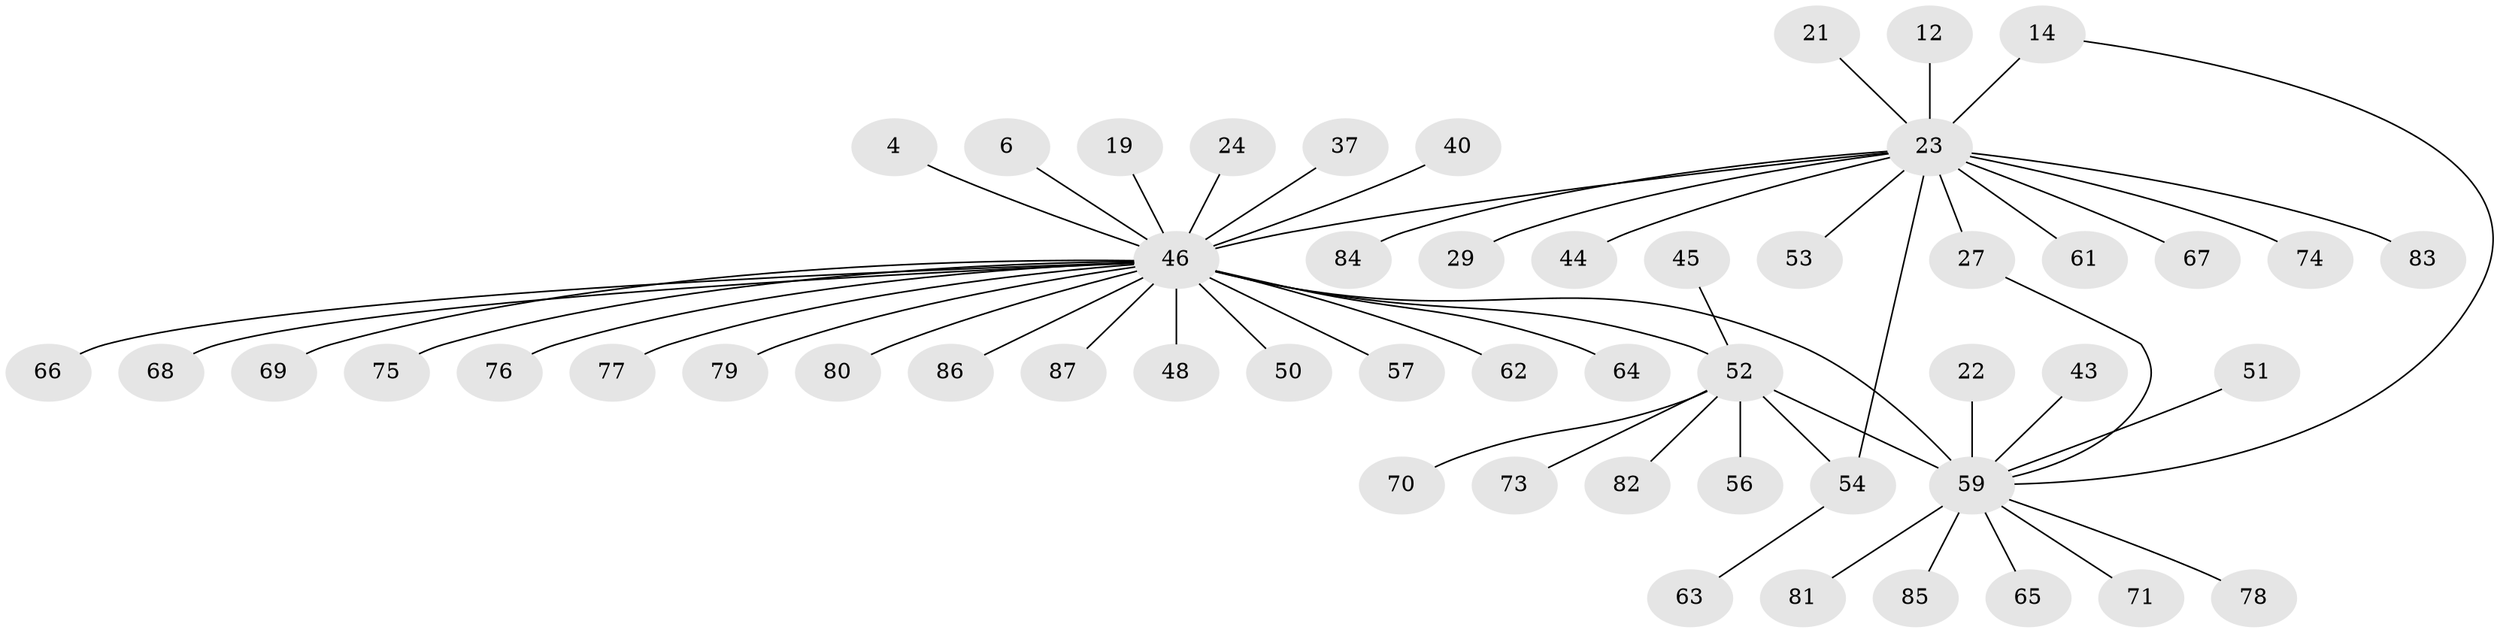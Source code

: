 // original degree distribution, {26: 0.011494252873563218, 2: 0.2988505747126437, 14: 0.011494252873563218, 1: 0.5287356321839081, 4: 0.06896551724137931, 6: 0.011494252873563218, 3: 0.04597701149425287, 13: 0.011494252873563218, 7: 0.011494252873563218}
// Generated by graph-tools (version 1.1) at 2025/51/03/04/25 21:51:02]
// undirected, 52 vertices, 55 edges
graph export_dot {
graph [start="1"]
  node [color=gray90,style=filled];
  4;
  6;
  12;
  14 [super="+13"];
  19;
  21;
  22;
  23 [super="+3+7"];
  24 [super="+16"];
  27 [super="+26"];
  29;
  37;
  40;
  43 [super="+39"];
  44 [super="+34"];
  45;
  46 [super="+35+1"];
  48 [super="+32"];
  50;
  51;
  52 [super="+30"];
  53;
  54 [super="+18+33"];
  56 [super="+31"];
  57;
  59 [super="+28+41+42+17"];
  61;
  62 [super="+15"];
  63;
  64;
  65;
  66;
  67;
  68 [super="+2"];
  69 [super="+49"];
  70;
  71 [super="+60"];
  73 [super="+25"];
  74;
  75;
  76 [super="+55"];
  77;
  78;
  79 [super="+47"];
  80;
  81 [super="+36"];
  82 [super="+58"];
  83;
  84;
  85 [super="+38"];
  86;
  87 [super="+72"];
  4 -- 46;
  6 -- 46;
  12 -- 23;
  14 -- 23 [weight=2];
  14 -- 59;
  19 -- 46;
  21 -- 23;
  22 -- 59;
  23 -- 61;
  23 -- 83;
  23 -- 67;
  23 -- 74;
  23 -- 84;
  23 -- 53;
  23 -- 29;
  23 -- 46;
  23 -- 54;
  23 -- 27;
  23 -- 44;
  24 -- 46;
  27 -- 59;
  37 -- 46;
  40 -- 46;
  43 -- 59;
  45 -- 52;
  46 -- 50;
  46 -- 52 [weight=2];
  46 -- 66;
  46 -- 80;
  46 -- 64;
  46 -- 75;
  46 -- 77;
  46 -- 86;
  46 -- 48 [weight=2];
  46 -- 57;
  46 -- 68;
  46 -- 62;
  46 -- 59 [weight=4];
  46 -- 79;
  46 -- 69;
  46 -- 76;
  46 -- 87;
  51 -- 59;
  52 -- 56 [weight=2];
  52 -- 70;
  52 -- 54 [weight=2];
  52 -- 73;
  52 -- 59;
  52 -- 82;
  54 -- 63;
  59 -- 65;
  59 -- 78;
  59 -- 81;
  59 -- 85;
  59 -- 71;
}
